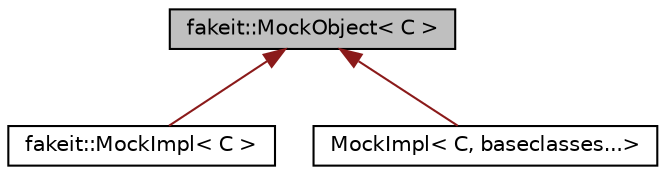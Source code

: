 digraph "fakeit::MockObject&lt; C &gt;"
{
  edge [fontname="Helvetica",fontsize="10",labelfontname="Helvetica",labelfontsize="10"];
  node [fontname="Helvetica",fontsize="10",shape=record];
  Node1 [label="fakeit::MockObject\< C \>",height=0.2,width=0.4,color="black", fillcolor="grey75", style="filled" fontcolor="black"];
  Node1 -> Node2 [dir="back",color="firebrick4",fontsize="10",style="solid",fontname="Helvetica"];
  Node2 [label="fakeit::MockImpl\< C \>",height=0.2,width=0.4,color="black", fillcolor="white", style="filled",URL="$d8/d6b/classfakeit_1_1MockImpl.html"];
  Node1 -> Node3 [dir="back",color="firebrick4",fontsize="10",style="solid",fontname="Helvetica"];
  Node3 [label="MockImpl\< C, baseclasses...\>",height=0.2,width=0.4,color="black", fillcolor="white", style="filled",URL="$d8/d6b/classfakeit_1_1MockImpl.html"];
}
